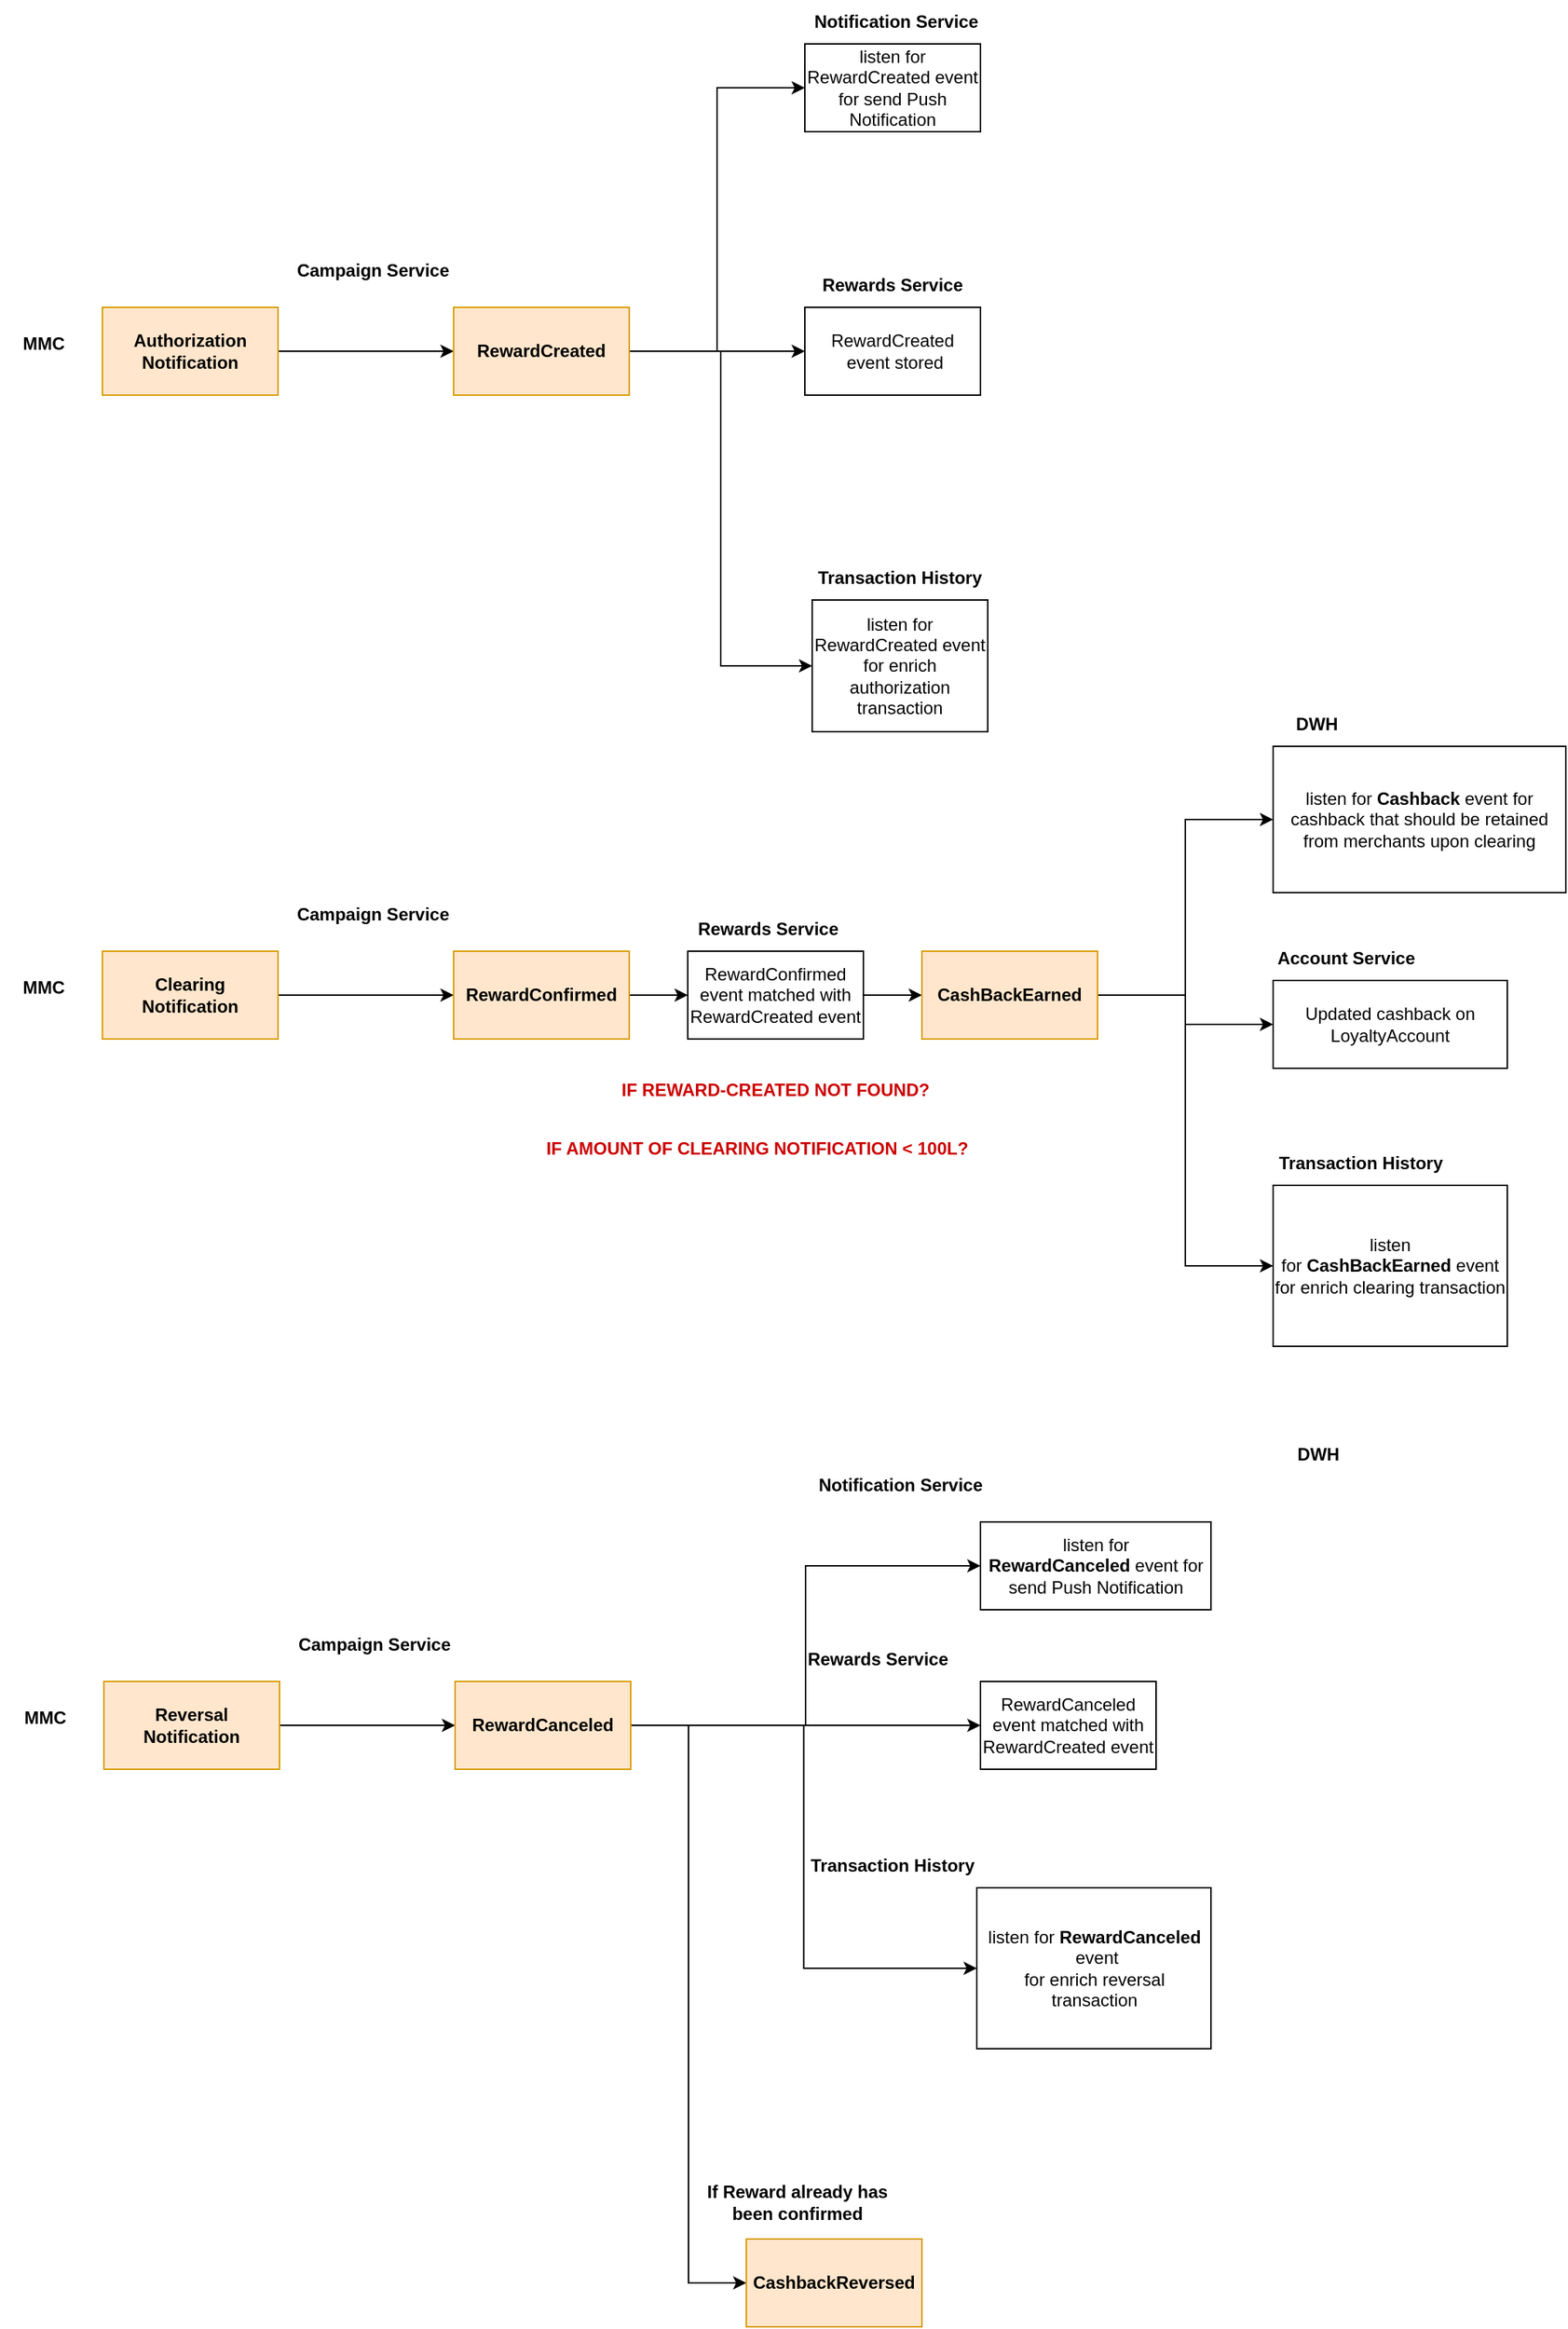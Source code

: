<mxfile version="21.5.0" type="github">
  <diagram name="Page-1" id="j-eDqDpKoLgPAk3GTxfP">
    <mxGraphModel dx="2284" dy="1890" grid="1" gridSize="10" guides="1" tooltips="1" connect="1" arrows="1" fold="1" page="1" pageScale="1" pageWidth="850" pageHeight="1100" math="0" shadow="0">
      <root>
        <mxCell id="0" />
        <mxCell id="1" parent="0" />
        <mxCell id="VZrlg-Crpo96Uy3mQfim-3" style="edgeStyle=orthogonalEdgeStyle;rounded=0;orthogonalLoop=1;jettySize=auto;html=1;entryX=0;entryY=0.5;entryDx=0;entryDy=0;" edge="1" parent="1" source="VZrlg-Crpo96Uy3mQfim-1" target="VZrlg-Crpo96Uy3mQfim-2">
          <mxGeometry relative="1" as="geometry" />
        </mxCell>
        <mxCell id="VZrlg-Crpo96Uy3mQfim-1" value="&lt;b&gt;Authorization&lt;br&gt;Notification&lt;/b&gt;" style="rounded=0;whiteSpace=wrap;html=1;fillColor=#ffe6cc;strokeColor=#d79b00;" vertex="1" parent="1">
          <mxGeometry x="-40" y="-320" width="120" height="60" as="geometry" />
        </mxCell>
        <mxCell id="VZrlg-Crpo96Uy3mQfim-6" style="edgeStyle=orthogonalEdgeStyle;rounded=0;orthogonalLoop=1;jettySize=auto;html=1;entryX=0;entryY=0.5;entryDx=0;entryDy=0;" edge="1" parent="1" source="VZrlg-Crpo96Uy3mQfim-2" target="VZrlg-Crpo96Uy3mQfim-5">
          <mxGeometry relative="1" as="geometry" />
        </mxCell>
        <mxCell id="VZrlg-Crpo96Uy3mQfim-10" style="edgeStyle=orthogonalEdgeStyle;rounded=0;orthogonalLoop=1;jettySize=auto;html=1;entryX=0;entryY=0.5;entryDx=0;entryDy=0;" edge="1" parent="1" source="VZrlg-Crpo96Uy3mQfim-2" target="VZrlg-Crpo96Uy3mQfim-8">
          <mxGeometry relative="1" as="geometry" />
        </mxCell>
        <mxCell id="VZrlg-Crpo96Uy3mQfim-12" style="edgeStyle=orthogonalEdgeStyle;rounded=0;orthogonalLoop=1;jettySize=auto;html=1;entryX=0;entryY=0.5;entryDx=0;entryDy=0;" edge="1" parent="1" source="VZrlg-Crpo96Uy3mQfim-2" target="VZrlg-Crpo96Uy3mQfim-11">
          <mxGeometry relative="1" as="geometry" />
        </mxCell>
        <mxCell id="VZrlg-Crpo96Uy3mQfim-2" value="&lt;b&gt;RewardCreated&lt;/b&gt;" style="rounded=0;whiteSpace=wrap;html=1;fillColor=#ffe6cc;strokeColor=#d79b00;" vertex="1" parent="1">
          <mxGeometry x="200" y="-320" width="120" height="60" as="geometry" />
        </mxCell>
        <mxCell id="VZrlg-Crpo96Uy3mQfim-4" value="&lt;b&gt;Campaign Service&lt;/b&gt;" style="text;html=1;strokeColor=none;fillColor=none;align=center;verticalAlign=middle;whiteSpace=wrap;rounded=0;" vertex="1" parent="1">
          <mxGeometry x="90" y="-360" width="110" height="30" as="geometry" />
        </mxCell>
        <mxCell id="VZrlg-Crpo96Uy3mQfim-5" value="RewardCreated&lt;br&gt;&amp;nbsp;event stored" style="rounded=0;whiteSpace=wrap;html=1;" vertex="1" parent="1">
          <mxGeometry x="440" y="-320" width="120" height="60" as="geometry" />
        </mxCell>
        <mxCell id="VZrlg-Crpo96Uy3mQfim-7" value="&lt;b&gt;Rewards Service&lt;/b&gt;" style="text;html=1;strokeColor=none;fillColor=none;align=center;verticalAlign=middle;whiteSpace=wrap;rounded=0;" vertex="1" parent="1">
          <mxGeometry x="445" y="-350" width="110" height="30" as="geometry" />
        </mxCell>
        <mxCell id="VZrlg-Crpo96Uy3mQfim-8" value="listen for RewardCreated event&lt;br&gt;for enrich authorization transaction" style="rounded=0;whiteSpace=wrap;html=1;" vertex="1" parent="1">
          <mxGeometry x="445" y="-120" width="120" height="90" as="geometry" />
        </mxCell>
        <mxCell id="VZrlg-Crpo96Uy3mQfim-9" value="&lt;b&gt;Transaction History&lt;/b&gt;" style="text;html=1;strokeColor=none;fillColor=none;align=center;verticalAlign=middle;whiteSpace=wrap;rounded=0;" vertex="1" parent="1">
          <mxGeometry x="445" y="-150" width="120" height="30" as="geometry" />
        </mxCell>
        <mxCell id="VZrlg-Crpo96Uy3mQfim-11" value="listen for&lt;br&gt;RewardCreated event for send Push Notification" style="rounded=0;whiteSpace=wrap;html=1;" vertex="1" parent="1">
          <mxGeometry x="440" y="-500" width="120" height="60" as="geometry" />
        </mxCell>
        <mxCell id="VZrlg-Crpo96Uy3mQfim-17" style="edgeStyle=orthogonalEdgeStyle;rounded=0;orthogonalLoop=1;jettySize=auto;html=1;entryX=0;entryY=0.5;entryDx=0;entryDy=0;" edge="1" parent="1" source="VZrlg-Crpo96Uy3mQfim-13" target="VZrlg-Crpo96Uy3mQfim-16">
          <mxGeometry relative="1" as="geometry" />
        </mxCell>
        <mxCell id="VZrlg-Crpo96Uy3mQfim-13" value="&lt;b&gt;Clearing&lt;br&gt;Notification&lt;/b&gt;" style="rounded=0;whiteSpace=wrap;html=1;fillColor=#ffe6cc;strokeColor=#d79b00;" vertex="1" parent="1">
          <mxGeometry x="-40" y="120" width="120" height="60" as="geometry" />
        </mxCell>
        <mxCell id="VZrlg-Crpo96Uy3mQfim-14" value="&lt;b&gt;MMC&lt;/b&gt;" style="text;html=1;strokeColor=none;fillColor=none;align=center;verticalAlign=middle;whiteSpace=wrap;rounded=0;" vertex="1" parent="1">
          <mxGeometry x="-110" y="-310" width="60" height="30" as="geometry" />
        </mxCell>
        <mxCell id="VZrlg-Crpo96Uy3mQfim-15" value="&lt;b&gt;MMC&lt;/b&gt;" style="text;html=1;strokeColor=none;fillColor=none;align=center;verticalAlign=middle;whiteSpace=wrap;rounded=0;" vertex="1" parent="1">
          <mxGeometry x="-110" y="130" width="60" height="30" as="geometry" />
        </mxCell>
        <mxCell id="VZrlg-Crpo96Uy3mQfim-21" style="edgeStyle=orthogonalEdgeStyle;rounded=0;orthogonalLoop=1;jettySize=auto;html=1;entryX=0;entryY=0.5;entryDx=0;entryDy=0;" edge="1" parent="1" source="VZrlg-Crpo96Uy3mQfim-16" target="VZrlg-Crpo96Uy3mQfim-19">
          <mxGeometry relative="1" as="geometry" />
        </mxCell>
        <mxCell id="VZrlg-Crpo96Uy3mQfim-16" value="&lt;b&gt;RewardConfirmed&lt;/b&gt;" style="rounded=0;whiteSpace=wrap;html=1;fillColor=#ffe6cc;strokeColor=#d79b00;" vertex="1" parent="1">
          <mxGeometry x="200" y="120" width="120" height="60" as="geometry" />
        </mxCell>
        <mxCell id="VZrlg-Crpo96Uy3mQfim-18" value="&lt;b&gt;Campaign Service&lt;/b&gt;" style="text;html=1;strokeColor=none;fillColor=none;align=center;verticalAlign=middle;whiteSpace=wrap;rounded=0;" vertex="1" parent="1">
          <mxGeometry x="90" y="80" width="110" height="30" as="geometry" />
        </mxCell>
        <mxCell id="VZrlg-Crpo96Uy3mQfim-23" style="edgeStyle=orthogonalEdgeStyle;rounded=0;orthogonalLoop=1;jettySize=auto;html=1;entryX=0;entryY=0.5;entryDx=0;entryDy=0;" edge="1" parent="1" source="VZrlg-Crpo96Uy3mQfim-19" target="VZrlg-Crpo96Uy3mQfim-22">
          <mxGeometry relative="1" as="geometry" />
        </mxCell>
        <mxCell id="VZrlg-Crpo96Uy3mQfim-19" value="RewardConfirmed event matched with RewardCreated event" style="rounded=0;whiteSpace=wrap;html=1;" vertex="1" parent="1">
          <mxGeometry x="360" y="120" width="120" height="60" as="geometry" />
        </mxCell>
        <mxCell id="VZrlg-Crpo96Uy3mQfim-20" value="&lt;b&gt;Rewards Service&lt;/b&gt;" style="text;html=1;strokeColor=none;fillColor=none;align=center;verticalAlign=middle;whiteSpace=wrap;rounded=0;" vertex="1" parent="1">
          <mxGeometry x="360" y="90" width="110" height="30" as="geometry" />
        </mxCell>
        <mxCell id="VZrlg-Crpo96Uy3mQfim-26" style="edgeStyle=orthogonalEdgeStyle;rounded=0;orthogonalLoop=1;jettySize=auto;html=1;entryX=0;entryY=0.5;entryDx=0;entryDy=0;" edge="1" parent="1" source="VZrlg-Crpo96Uy3mQfim-22" target="VZrlg-Crpo96Uy3mQfim-24">
          <mxGeometry relative="1" as="geometry" />
        </mxCell>
        <mxCell id="VZrlg-Crpo96Uy3mQfim-29" style="edgeStyle=orthogonalEdgeStyle;rounded=0;orthogonalLoop=1;jettySize=auto;html=1;entryX=0;entryY=0.5;entryDx=0;entryDy=0;" edge="1" parent="1" source="VZrlg-Crpo96Uy3mQfim-22" target="VZrlg-Crpo96Uy3mQfim-28">
          <mxGeometry relative="1" as="geometry" />
        </mxCell>
        <mxCell id="VZrlg-Crpo96Uy3mQfim-33" style="edgeStyle=orthogonalEdgeStyle;rounded=0;orthogonalLoop=1;jettySize=auto;html=1;entryX=0;entryY=0.5;entryDx=0;entryDy=0;" edge="1" parent="1" source="VZrlg-Crpo96Uy3mQfim-22" target="VZrlg-Crpo96Uy3mQfim-31">
          <mxGeometry relative="1" as="geometry" />
        </mxCell>
        <mxCell id="VZrlg-Crpo96Uy3mQfim-22" value="&lt;b&gt;CashBackEarned&lt;/b&gt;" style="rounded=0;whiteSpace=wrap;html=1;fillColor=#ffe6cc;strokeColor=#d79b00;" vertex="1" parent="1">
          <mxGeometry x="520" y="120" width="120" height="60" as="geometry" />
        </mxCell>
        <mxCell id="VZrlg-Crpo96Uy3mQfim-24" value="Updated cashback on LoyaltyAccount" style="rounded=0;whiteSpace=wrap;html=1;" vertex="1" parent="1">
          <mxGeometry x="760" y="140" width="160" height="60" as="geometry" />
        </mxCell>
        <mxCell id="VZrlg-Crpo96Uy3mQfim-25" value="&lt;b&gt;Account Service&lt;/b&gt;" style="text;html=1;strokeColor=none;fillColor=none;align=center;verticalAlign=middle;whiteSpace=wrap;rounded=0;" vertex="1" parent="1">
          <mxGeometry x="760" y="110" width="100" height="30" as="geometry" />
        </mxCell>
        <mxCell id="VZrlg-Crpo96Uy3mQfim-27" value="&lt;b&gt;Notification Service&lt;/b&gt;" style="text;html=1;strokeColor=none;fillColor=none;align=center;verticalAlign=middle;whiteSpace=wrap;rounded=0;" vertex="1" parent="1">
          <mxGeometry x="440" y="-530" width="125" height="30" as="geometry" />
        </mxCell>
        <mxCell id="VZrlg-Crpo96Uy3mQfim-28" value="listen for&amp;nbsp;&lt;b style=&quot;border-color: var(--border-color);&quot;&gt;CashBackEarned&amp;nbsp;&lt;/b&gt;event&lt;br&gt;for enrich clearing transaction" style="rounded=0;whiteSpace=wrap;html=1;" vertex="1" parent="1">
          <mxGeometry x="760" y="280" width="160" height="110" as="geometry" />
        </mxCell>
        <mxCell id="VZrlg-Crpo96Uy3mQfim-30" value="&lt;b&gt;Transaction History&lt;/b&gt;" style="text;html=1;strokeColor=none;fillColor=none;align=center;verticalAlign=middle;whiteSpace=wrap;rounded=0;" vertex="1" parent="1">
          <mxGeometry x="760" y="250" width="120" height="30" as="geometry" />
        </mxCell>
        <mxCell id="VZrlg-Crpo96Uy3mQfim-31" value="listen for &lt;b&gt;Cashback &lt;/b&gt;event for&lt;br&gt;cashback that should be retained from merchants upon clearing" style="rounded=0;whiteSpace=wrap;html=1;" vertex="1" parent="1">
          <mxGeometry x="760" y="-20" width="200" height="100" as="geometry" />
        </mxCell>
        <mxCell id="VZrlg-Crpo96Uy3mQfim-32" value="&lt;b&gt;DWH&lt;/b&gt;" style="text;html=1;strokeColor=none;fillColor=none;align=center;verticalAlign=middle;whiteSpace=wrap;rounded=0;" vertex="1" parent="1">
          <mxGeometry x="760" y="-50" width="60" height="30" as="geometry" />
        </mxCell>
        <mxCell id="VZrlg-Crpo96Uy3mQfim-34" value="&lt;b&gt;&lt;font color=&quot;#cc0000&quot;&gt;IF REWARD-CREATED NOT FOUND?&lt;/font&gt;&lt;/b&gt;" style="text;html=1;strokeColor=none;fillColor=none;align=center;verticalAlign=middle;whiteSpace=wrap;rounded=0;" vertex="1" parent="1">
          <mxGeometry x="310" y="200" width="220" height="30" as="geometry" />
        </mxCell>
        <mxCell id="VZrlg-Crpo96Uy3mQfim-35" style="edgeStyle=orthogonalEdgeStyle;rounded=0;orthogonalLoop=1;jettySize=auto;html=1;entryX=0;entryY=0.5;entryDx=0;entryDy=0;" edge="1" parent="1" source="VZrlg-Crpo96Uy3mQfim-36" target="VZrlg-Crpo96Uy3mQfim-39">
          <mxGeometry relative="1" as="geometry" />
        </mxCell>
        <mxCell id="VZrlg-Crpo96Uy3mQfim-36" value="&lt;b&gt;Reversal&lt;br&gt;Notification&lt;/b&gt;" style="rounded=0;whiteSpace=wrap;html=1;fillColor=#ffe6cc;strokeColor=#d79b00;" vertex="1" parent="1">
          <mxGeometry x="-39" y="619" width="120" height="60" as="geometry" />
        </mxCell>
        <mxCell id="VZrlg-Crpo96Uy3mQfim-37" value="&lt;b&gt;MMC&lt;/b&gt;" style="text;html=1;strokeColor=none;fillColor=none;align=center;verticalAlign=middle;whiteSpace=wrap;rounded=0;" vertex="1" parent="1">
          <mxGeometry x="-109" y="629" width="60" height="30" as="geometry" />
        </mxCell>
        <mxCell id="VZrlg-Crpo96Uy3mQfim-38" style="edgeStyle=orthogonalEdgeStyle;rounded=0;orthogonalLoop=1;jettySize=auto;html=1;entryX=0;entryY=0.5;entryDx=0;entryDy=0;" edge="1" parent="1" source="VZrlg-Crpo96Uy3mQfim-39" target="VZrlg-Crpo96Uy3mQfim-42">
          <mxGeometry relative="1" as="geometry" />
        </mxCell>
        <mxCell id="VZrlg-Crpo96Uy3mQfim-56" style="edgeStyle=orthogonalEdgeStyle;rounded=0;orthogonalLoop=1;jettySize=auto;html=1;entryX=0;entryY=0.5;entryDx=0;entryDy=0;" edge="1" parent="1" source="VZrlg-Crpo96Uy3mQfim-39" target="VZrlg-Crpo96Uy3mQfim-50">
          <mxGeometry relative="1" as="geometry" />
        </mxCell>
        <mxCell id="VZrlg-Crpo96Uy3mQfim-59" style="edgeStyle=orthogonalEdgeStyle;rounded=0;orthogonalLoop=1;jettySize=auto;html=1;entryX=0;entryY=0.5;entryDx=0;entryDy=0;" edge="1" parent="1" source="VZrlg-Crpo96Uy3mQfim-39" target="VZrlg-Crpo96Uy3mQfim-57">
          <mxGeometry relative="1" as="geometry" />
        </mxCell>
        <mxCell id="VZrlg-Crpo96Uy3mQfim-61" style="edgeStyle=orthogonalEdgeStyle;rounded=0;orthogonalLoop=1;jettySize=auto;html=1;entryX=0;entryY=0.5;entryDx=0;entryDy=0;" edge="1" parent="1" source="VZrlg-Crpo96Uy3mQfim-39" target="VZrlg-Crpo96Uy3mQfim-60">
          <mxGeometry relative="1" as="geometry" />
        </mxCell>
        <mxCell id="VZrlg-Crpo96Uy3mQfim-39" value="&lt;b&gt;RewardCanceled&lt;/b&gt;" style="rounded=0;whiteSpace=wrap;html=1;fillColor=#ffe6cc;strokeColor=#d79b00;" vertex="1" parent="1">
          <mxGeometry x="201" y="619" width="120" height="60" as="geometry" />
        </mxCell>
        <mxCell id="VZrlg-Crpo96Uy3mQfim-40" value="&lt;b&gt;Campaign Service&lt;/b&gt;" style="text;html=1;strokeColor=none;fillColor=none;align=center;verticalAlign=middle;whiteSpace=wrap;rounded=0;" vertex="1" parent="1">
          <mxGeometry x="91" y="579" width="110" height="30" as="geometry" />
        </mxCell>
        <mxCell id="VZrlg-Crpo96Uy3mQfim-42" value="RewardCanceled event matched with RewardCreated event" style="rounded=0;whiteSpace=wrap;html=1;" vertex="1" parent="1">
          <mxGeometry x="560" y="619" width="120" height="60" as="geometry" />
        </mxCell>
        <mxCell id="VZrlg-Crpo96Uy3mQfim-43" value="&lt;b&gt;Rewards Service&lt;/b&gt;" style="text;html=1;strokeColor=none;fillColor=none;align=center;verticalAlign=middle;whiteSpace=wrap;rounded=0;" vertex="1" parent="1">
          <mxGeometry x="435" y="589" width="110" height="30" as="geometry" />
        </mxCell>
        <mxCell id="VZrlg-Crpo96Uy3mQfim-50" value="listen for&amp;nbsp;&lt;b style=&quot;border-color: var(--border-color);&quot;&gt;RewardCanceled&lt;/b&gt;&lt;br&gt;&lt;b style=&quot;border-color: var(--border-color);&quot;&gt;&amp;nbsp;&lt;/b&gt;event&lt;br&gt;for enrich reversal transaction" style="rounded=0;whiteSpace=wrap;html=1;" vertex="1" parent="1">
          <mxGeometry x="557.5" y="760" width="160" height="110" as="geometry" />
        </mxCell>
        <mxCell id="VZrlg-Crpo96Uy3mQfim-51" value="&lt;b&gt;Transaction History&lt;/b&gt;" style="text;html=1;strokeColor=none;fillColor=none;align=center;verticalAlign=middle;whiteSpace=wrap;rounded=0;" vertex="1" parent="1">
          <mxGeometry x="440" y="730" width="120" height="30" as="geometry" />
        </mxCell>
        <mxCell id="VZrlg-Crpo96Uy3mQfim-53" value="&lt;b&gt;DWH&lt;/b&gt;" style="text;html=1;strokeColor=none;fillColor=none;align=center;verticalAlign=middle;whiteSpace=wrap;rounded=0;" vertex="1" parent="1">
          <mxGeometry x="761" y="449" width="60" height="30" as="geometry" />
        </mxCell>
        <mxCell id="VZrlg-Crpo96Uy3mQfim-55" value="&lt;b&gt;&lt;font color=&quot;#cc0000&quot;&gt;IF AMOUNT OF CLEARING NOTIFICATION &amp;lt; 100L?&lt;/font&gt;&lt;/b&gt;" style="text;html=1;strokeColor=none;fillColor=none;align=center;verticalAlign=middle;whiteSpace=wrap;rounded=0;" vertex="1" parent="1">
          <mxGeometry x="255" y="240" width="305" height="30" as="geometry" />
        </mxCell>
        <mxCell id="VZrlg-Crpo96Uy3mQfim-57" value="listen for&lt;br&gt;&lt;b style=&quot;border-color: var(--border-color);&quot;&gt;RewardCanceled&amp;nbsp;&lt;/b&gt;event for send Push Notification" style="rounded=0;whiteSpace=wrap;html=1;" vertex="1" parent="1">
          <mxGeometry x="560" y="510" width="157.5" height="60" as="geometry" />
        </mxCell>
        <mxCell id="VZrlg-Crpo96Uy3mQfim-58" value="&lt;b&gt;Notification Service&lt;/b&gt;" style="text;html=1;strokeColor=none;fillColor=none;align=center;verticalAlign=middle;whiteSpace=wrap;rounded=0;" vertex="1" parent="1">
          <mxGeometry x="442.5" y="470" width="125" height="30" as="geometry" />
        </mxCell>
        <mxCell id="VZrlg-Crpo96Uy3mQfim-60" value="&lt;b&gt;CashbackReversed&lt;/b&gt;" style="rounded=0;whiteSpace=wrap;html=1;fillColor=#ffe6cc;strokeColor=#d79b00;" vertex="1" parent="1">
          <mxGeometry x="400" y="1000" width="120" height="60" as="geometry" />
        </mxCell>
        <mxCell id="VZrlg-Crpo96Uy3mQfim-62" value="&lt;b&gt;If Reward already has been confirmed&lt;/b&gt;" style="text;html=1;strokeColor=none;fillColor=none;align=center;verticalAlign=middle;whiteSpace=wrap;rounded=0;" vertex="1" parent="1">
          <mxGeometry x="360" y="960" width="150" height="30" as="geometry" />
        </mxCell>
      </root>
    </mxGraphModel>
  </diagram>
</mxfile>
